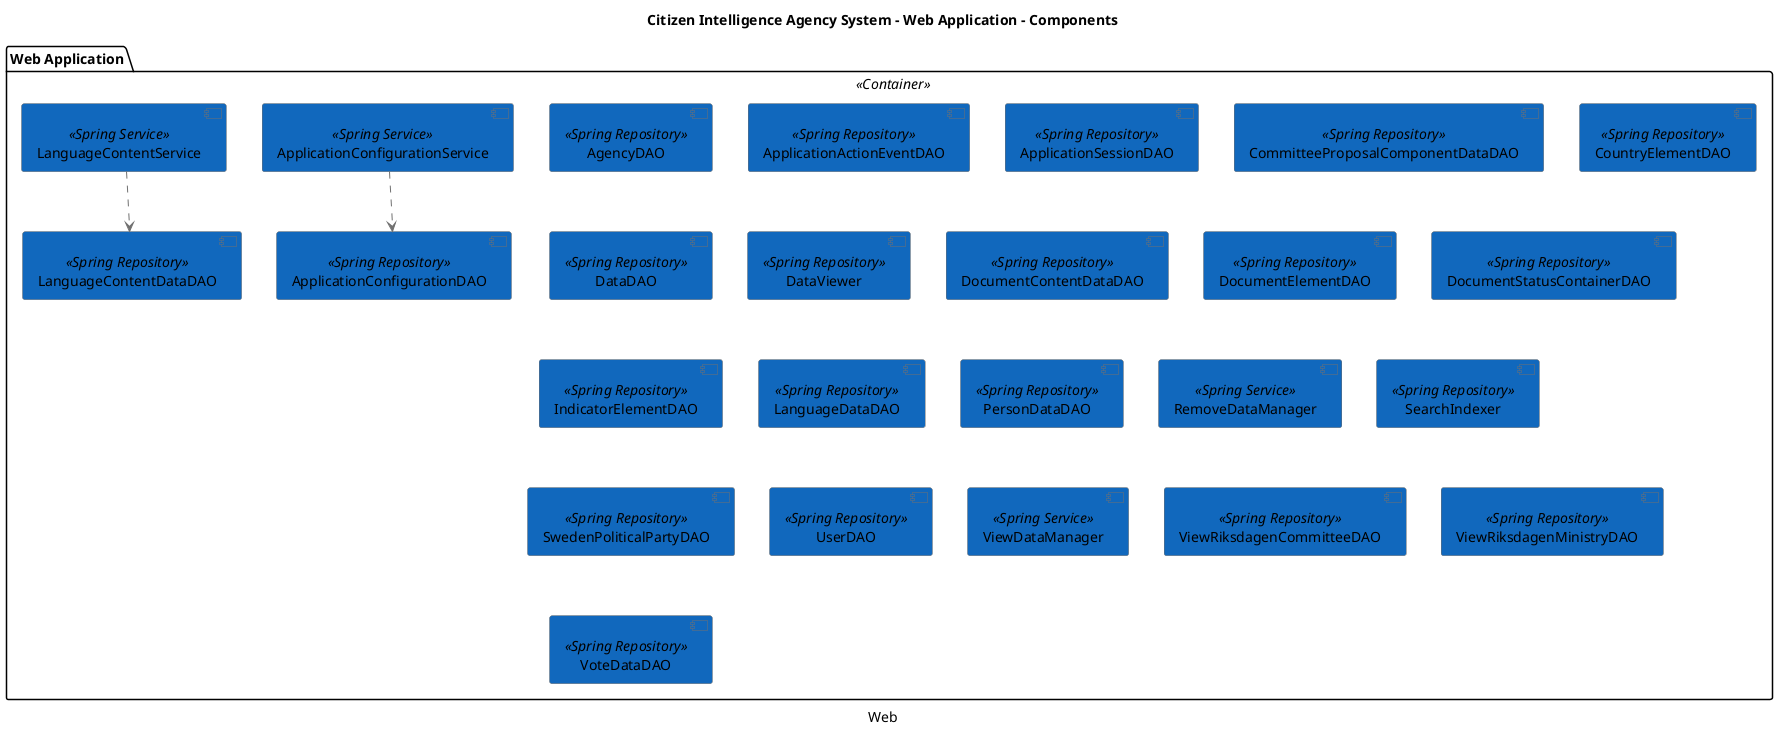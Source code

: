 @startuml(id=Web)
scale max 2000x2000
title Citizen Intelligence Agency System - Web Application - Components
caption Web

skinparam {
  shadowing false
  arrowColor #707070
  actorBorderColor #707070
  componentBorderColor #707070
  rectangleBorderColor #707070
  noteBackgroundColor #ffffff
  noteBorderColor #707070
}
package "Web Application" <<Container>> {
  component "AgencyDAO" <<Spring Repository>> as 23 #1168bd
  component "ApplicationActionEventDAO" <<Spring Repository>> as 16 #1168bd
  component "ApplicationConfigurationDAO" <<Spring Repository>> as 22 #1168bd
  component "ApplicationConfigurationService" <<Spring Service>> as 12 #1168bd
  component "ApplicationSessionDAO" <<Spring Repository>> as 34 #1168bd
  component "CommitteeProposalComponentDataDAO" <<Spring Repository>> as 19 #1168bd
  component "CountryElementDAO" <<Spring Repository>> as 27 #1168bd
  component "DataDAO" <<Spring Repository>> as 25 #1168bd
  component "DataViewer" <<Spring Repository>> as 21 #1168bd
  component "DocumentContentDataDAO" <<Spring Repository>> as 30 #1168bd
  component "DocumentElementDAO" <<Spring Repository>> as 29 #1168bd
  component "DocumentStatusContainerDAO" <<Spring Repository>> as 31 #1168bd
  component "IndicatorElementDAO" <<Spring Repository>> as 28 #1168bd
  component "LanguageContentDataDAO" <<Spring Repository>> as 15 #1168bd
  component "LanguageContentService" <<Spring Service>> as 11 #1168bd
  component "LanguageDataDAO" <<Spring Repository>> as 18 #1168bd
  component "PersonDataDAO" <<Spring Repository>> as 33 #1168bd
  component "RemoveDataManager" <<Spring Service>> as 13 #1168bd
  component "SearchIndexer" <<Spring Repository>> as 26 #1168bd
  component "SwedenPoliticalPartyDAO" <<Spring Repository>> as 20 #1168bd
  component "UserDAO" <<Spring Repository>> as 14 #1168bd
  component "ViewDataManager" <<Spring Service>> as 10 #1168bd
  component "ViewRiksdagenCommitteeDAO" <<Spring Repository>> as 17 #1168bd
  component "ViewRiksdagenMinistryDAO" <<Spring Repository>> as 32 #1168bd
  component "VoteDataDAO" <<Spring Repository>> as 24 #1168bd
}
12 .[#707070].> 22 
11 .[#707070].> 15 
@enduml